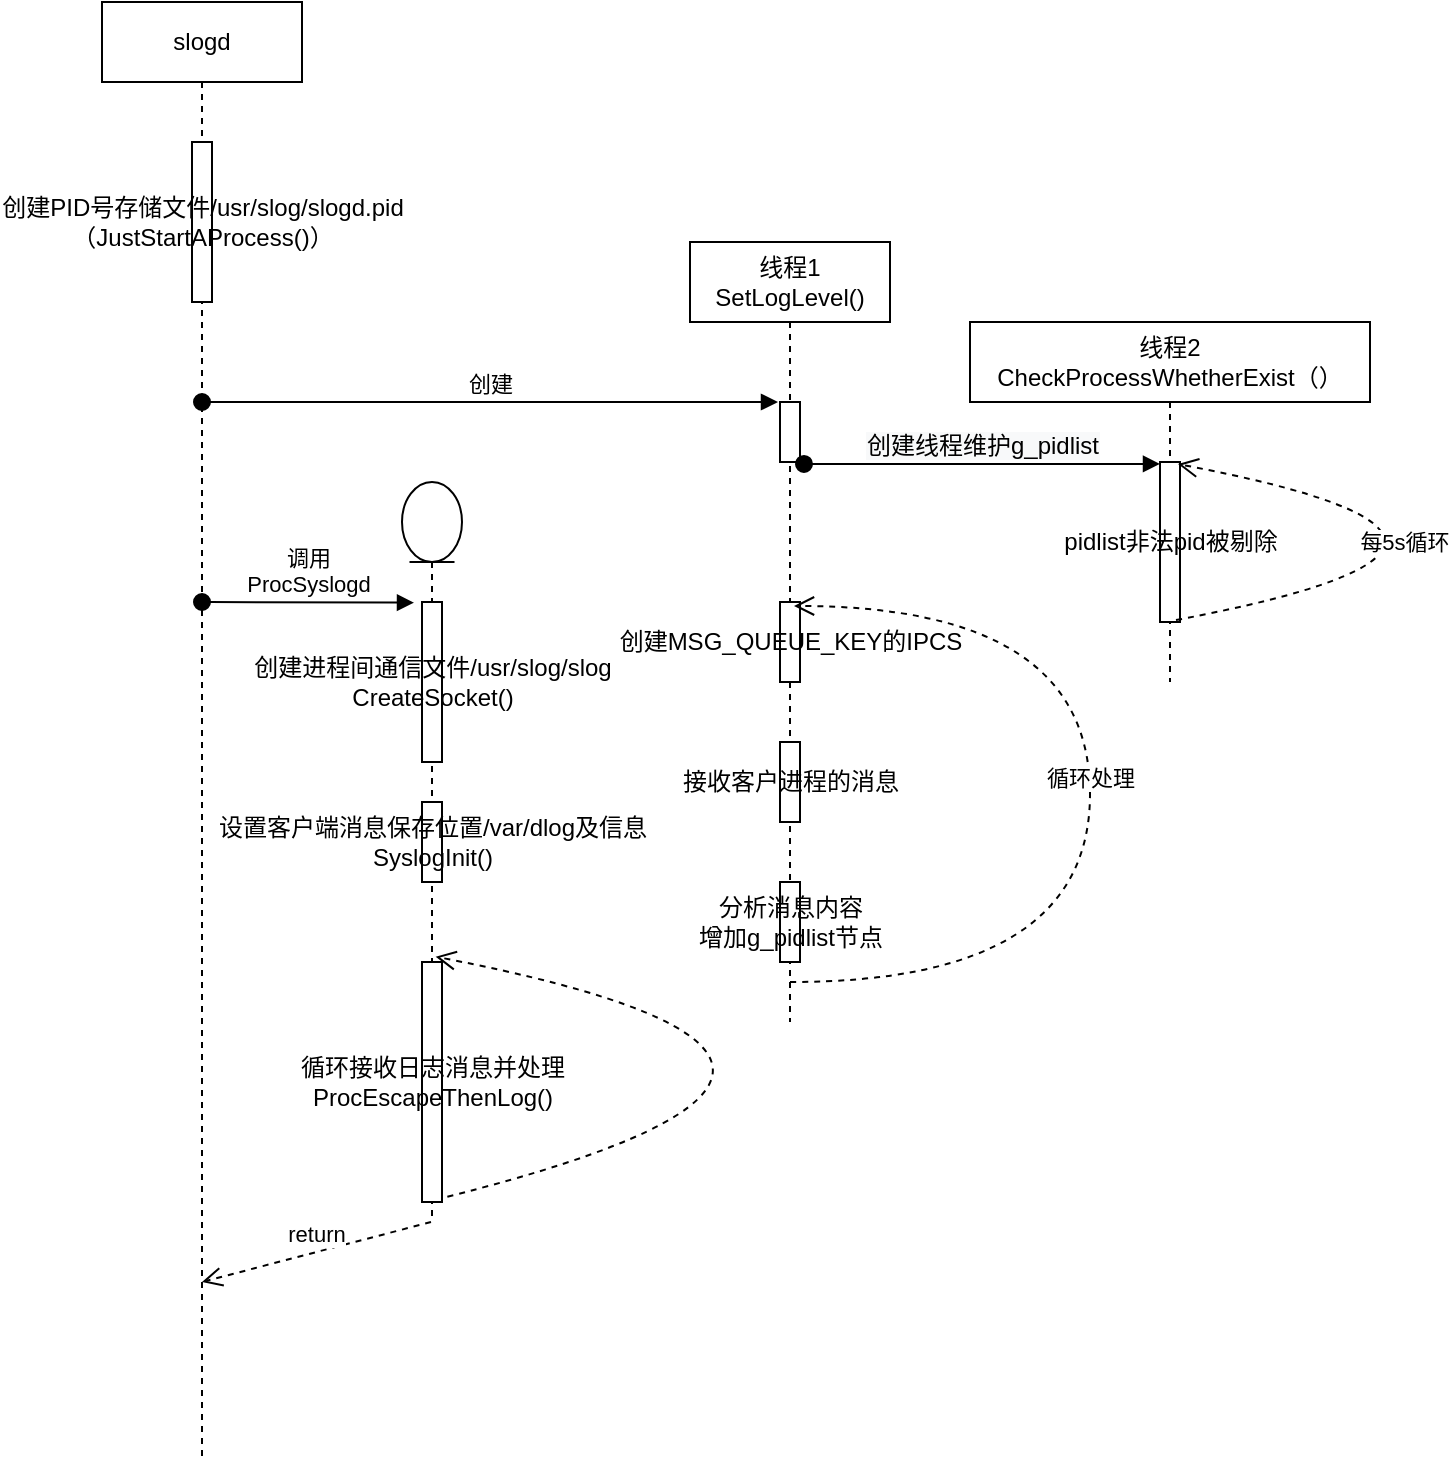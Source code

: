 <mxfile version="14.2.6" type="github">
  <diagram id="qDR9BNQT6MyQlyxja0o1" name="Page-1">
    <mxGraphModel dx="833" dy="724" grid="1" gridSize="10" guides="1" tooltips="1" connect="1" arrows="1" fold="1" page="1" pageScale="1" pageWidth="827" pageHeight="1169" math="0" shadow="0">
      <root>
        <mxCell id="0" />
        <mxCell id="1" parent="0" />
        <mxCell id="UjshQOFhaP-9OiW8KkyQ-1" value="slogd" style="shape=umlLifeline;perimeter=lifelinePerimeter;whiteSpace=wrap;html=1;container=1;collapsible=0;recursiveResize=0;outlineConnect=0;" vertex="1" parent="1">
          <mxGeometry x="120" y="450" width="100" height="730" as="geometry" />
        </mxCell>
        <mxCell id="UjshQOFhaP-9OiW8KkyQ-3" value="创建PID号存储文件/usr/slog/slogd.pid&lt;br&gt;（JustStartAProcess()）" style="html=1;points=[];perimeter=orthogonalPerimeter;" vertex="1" parent="UjshQOFhaP-9OiW8KkyQ-1">
          <mxGeometry x="45" y="70" width="10" height="80" as="geometry" />
        </mxCell>
        <mxCell id="UjshQOFhaP-9OiW8KkyQ-31" value="调用&lt;br&gt;&lt;span style=&quot;font-size: 11px&quot;&gt;ProcSyslogd&lt;/span&gt;" style="html=1;verticalAlign=bottom;startArrow=oval;startFill=1;endArrow=block;startSize=8;entryX=-0.4;entryY=0.004;entryDx=0;entryDy=0;entryPerimeter=0;" edge="1" parent="UjshQOFhaP-9OiW8KkyQ-1" target="UjshQOFhaP-9OiW8KkyQ-2">
          <mxGeometry width="60" relative="1" as="geometry">
            <mxPoint x="50" y="300" as="sourcePoint" />
            <mxPoint x="110" y="300" as="targetPoint" />
          </mxGeometry>
        </mxCell>
        <mxCell id="UjshQOFhaP-9OiW8KkyQ-33" value="return" style="html=1;verticalAlign=bottom;endArrow=open;dashed=1;endSize=8;" edge="1" parent="UjshQOFhaP-9OiW8KkyQ-1" source="UjshQOFhaP-9OiW8KkyQ-30">
          <mxGeometry relative="1" as="geometry">
            <mxPoint x="130" y="640" as="sourcePoint" />
            <mxPoint x="50" y="640" as="targetPoint" />
          </mxGeometry>
        </mxCell>
        <mxCell id="UjshQOFhaP-9OiW8KkyQ-5" value="创建" style="html=1;verticalAlign=bottom;startArrow=oval;endArrow=block;startSize=8;entryX=-0.1;entryY=0;entryDx=0;entryDy=0;entryPerimeter=0;" edge="1" target="UjshQOFhaP-9OiW8KkyQ-10" parent="1" source="UjshQOFhaP-9OiW8KkyQ-1">
          <mxGeometry relative="1" as="geometry">
            <mxPoint x="250" y="650" as="sourcePoint" />
            <Array as="points">
              <mxPoint x="250" y="650" />
            </Array>
          </mxGeometry>
        </mxCell>
        <mxCell id="UjshQOFhaP-9OiW8KkyQ-9" value="线程1&lt;br&gt;SetLogLevel()" style="shape=umlLifeline;perimeter=lifelinePerimeter;whiteSpace=wrap;html=1;container=1;collapsible=0;recursiveResize=0;outlineConnect=0;" vertex="1" parent="1">
          <mxGeometry x="414" y="570" width="100" height="390" as="geometry" />
        </mxCell>
        <mxCell id="UjshQOFhaP-9OiW8KkyQ-4" value="创建MSG_QUEUE_KEY的IPCS" style="html=1;points=[];perimeter=orthogonalPerimeter;" vertex="1" parent="UjshQOFhaP-9OiW8KkyQ-9">
          <mxGeometry x="45" y="180" width="10" height="40" as="geometry" />
        </mxCell>
        <mxCell id="UjshQOFhaP-9OiW8KkyQ-10" value="" style="html=1;points=[];perimeter=orthogonalPerimeter;" vertex="1" parent="UjshQOFhaP-9OiW8KkyQ-9">
          <mxGeometry x="45" y="80" width="10" height="30" as="geometry" />
        </mxCell>
        <mxCell id="UjshQOFhaP-9OiW8KkyQ-20" value="接收客户进程的消息" style="html=1;points=[];perimeter=orthogonalPerimeter;" vertex="1" parent="UjshQOFhaP-9OiW8KkyQ-9">
          <mxGeometry x="45" y="250" width="10" height="40" as="geometry" />
        </mxCell>
        <mxCell id="UjshQOFhaP-9OiW8KkyQ-21" value="分析消息内容&lt;br&gt;增加g_pidlist节点" style="html=1;points=[];perimeter=orthogonalPerimeter;" vertex="1" parent="UjshQOFhaP-9OiW8KkyQ-9">
          <mxGeometry x="45" y="320" width="10" height="40" as="geometry" />
        </mxCell>
        <mxCell id="UjshQOFhaP-9OiW8KkyQ-11" value="线程2&lt;br&gt;CheckProcessWhetherExist（）" style="shape=umlLifeline;perimeter=lifelinePerimeter;whiteSpace=wrap;html=1;container=1;collapsible=0;recursiveResize=0;outlineConnect=0;" vertex="1" parent="1">
          <mxGeometry x="554" y="610" width="200" height="180" as="geometry" />
        </mxCell>
        <mxCell id="UjshQOFhaP-9OiW8KkyQ-12" value="pidlist非法pid被剔除" style="html=1;points=[];perimeter=orthogonalPerimeter;" vertex="1" parent="UjshQOFhaP-9OiW8KkyQ-11">
          <mxGeometry x="95" y="70" width="10" height="80" as="geometry" />
        </mxCell>
        <mxCell id="UjshQOFhaP-9OiW8KkyQ-14" value="" style="html=1;verticalAlign=bottom;endArrow=open;dashed=1;endSize=8;exitX=0.8;exitY=0.988;exitDx=0;exitDy=0;exitPerimeter=0;edgeStyle=orthogonalEdgeStyle;curved=1;entryX=0.9;entryY=0.013;entryDx=0;entryDy=0;entryPerimeter=0;" edge="1" parent="UjshQOFhaP-9OiW8KkyQ-11" source="UjshQOFhaP-9OiW8KkyQ-12" target="UjshQOFhaP-9OiW8KkyQ-12">
          <mxGeometry relative="1" as="geometry">
            <mxPoint x="190" y="150" as="sourcePoint" />
            <mxPoint x="210" y="80" as="targetPoint" />
            <Array as="points">
              <mxPoint x="310" y="110" />
            </Array>
          </mxGeometry>
        </mxCell>
        <mxCell id="UjshQOFhaP-9OiW8KkyQ-15" value="每5s循环" style="edgeLabel;html=1;align=center;verticalAlign=middle;resizable=0;points=[];" vertex="1" connectable="0" parent="UjshQOFhaP-9OiW8KkyQ-14">
          <mxGeometry x="0.439" y="17" relative="1" as="geometry">
            <mxPoint as="offset" />
          </mxGeometry>
        </mxCell>
        <mxCell id="UjshQOFhaP-9OiW8KkyQ-13" value="&lt;span style=&quot;font-size: 12px ; background-color: rgb(248 , 249 , 250)&quot;&gt;创建线程维护g_pidlist&lt;/span&gt;" style="html=1;verticalAlign=bottom;startArrow=oval;endArrow=block;startSize=8;exitX=1.2;exitY=1.033;exitDx=0;exitDy=0;exitPerimeter=0;" edge="1" target="UjshQOFhaP-9OiW8KkyQ-12" parent="1" source="UjshQOFhaP-9OiW8KkyQ-10">
          <mxGeometry relative="1" as="geometry">
            <mxPoint x="569" y="710" as="sourcePoint" />
          </mxGeometry>
        </mxCell>
        <mxCell id="UjshQOFhaP-9OiW8KkyQ-22" value="循环处理" style="html=1;verticalAlign=bottom;endArrow=open;dashed=1;endSize=8;edgeStyle=orthogonalEdgeStyle;curved=1;entryX=0.7;entryY=0.05;entryDx=0;entryDy=0;entryPerimeter=0;" edge="1" parent="1" target="UjshQOFhaP-9OiW8KkyQ-4">
          <mxGeometry relative="1" as="geometry">
            <mxPoint x="464" y="940" as="sourcePoint" />
            <mxPoint x="534" y="730" as="targetPoint" />
            <Array as="points">
              <mxPoint x="614" y="940" />
              <mxPoint x="614" y="752" />
            </Array>
          </mxGeometry>
        </mxCell>
        <mxCell id="UjshQOFhaP-9OiW8KkyQ-30" value="" style="shape=umlLifeline;participant=umlEntity;perimeter=lifelinePerimeter;whiteSpace=wrap;html=1;container=1;collapsible=0;recursiveResize=0;verticalAlign=top;spacingTop=36;outlineConnect=0;" vertex="1" parent="1">
          <mxGeometry x="270" y="690" width="30" height="370" as="geometry" />
        </mxCell>
        <mxCell id="UjshQOFhaP-9OiW8KkyQ-2" value="创建进程间通信文件/usr/slog/slog&lt;br&gt;CreateSocket()" style="html=1;points=[];perimeter=orthogonalPerimeter;" vertex="1" parent="UjshQOFhaP-9OiW8KkyQ-30">
          <mxGeometry x="10" y="60" width="10" height="80" as="geometry" />
        </mxCell>
        <mxCell id="UjshQOFhaP-9OiW8KkyQ-25" value="设置客户端消息保存位置/var/dlog及信息&lt;br&gt;SyslogInit()" style="html=1;points=[];perimeter=orthogonalPerimeter;" vertex="1" parent="UjshQOFhaP-9OiW8KkyQ-30">
          <mxGeometry x="10" y="160" width="10" height="40" as="geometry" />
        </mxCell>
        <mxCell id="UjshQOFhaP-9OiW8KkyQ-27" value="循环接收日志消息并处理&lt;br&gt;ProcEscapeThenLog()&lt;br&gt;" style="html=1;points=[];perimeter=orthogonalPerimeter;" vertex="1" parent="UjshQOFhaP-9OiW8KkyQ-30">
          <mxGeometry x="10" y="240" width="10" height="120" as="geometry" />
        </mxCell>
        <mxCell id="UjshQOFhaP-9OiW8KkyQ-32" value="" style="html=1;verticalAlign=bottom;endArrow=open;dashed=1;endSize=8;exitX=1.267;exitY=0.978;exitDx=0;exitDy=0;exitPerimeter=0;entryX=0.683;entryY=-0.022;entryDx=0;entryDy=0;entryPerimeter=0;edgeStyle=orthogonalEdgeStyle;curved=1;" edge="1" parent="UjshQOFhaP-9OiW8KkyQ-30" source="UjshQOFhaP-9OiW8KkyQ-27" target="UjshQOFhaP-9OiW8KkyQ-27">
          <mxGeometry relative="1" as="geometry">
            <mxPoint x="180" y="320" as="sourcePoint" />
            <mxPoint x="100" y="320" as="targetPoint" />
            <Array as="points">
              <mxPoint x="290" y="290" />
            </Array>
          </mxGeometry>
        </mxCell>
      </root>
    </mxGraphModel>
  </diagram>
</mxfile>
